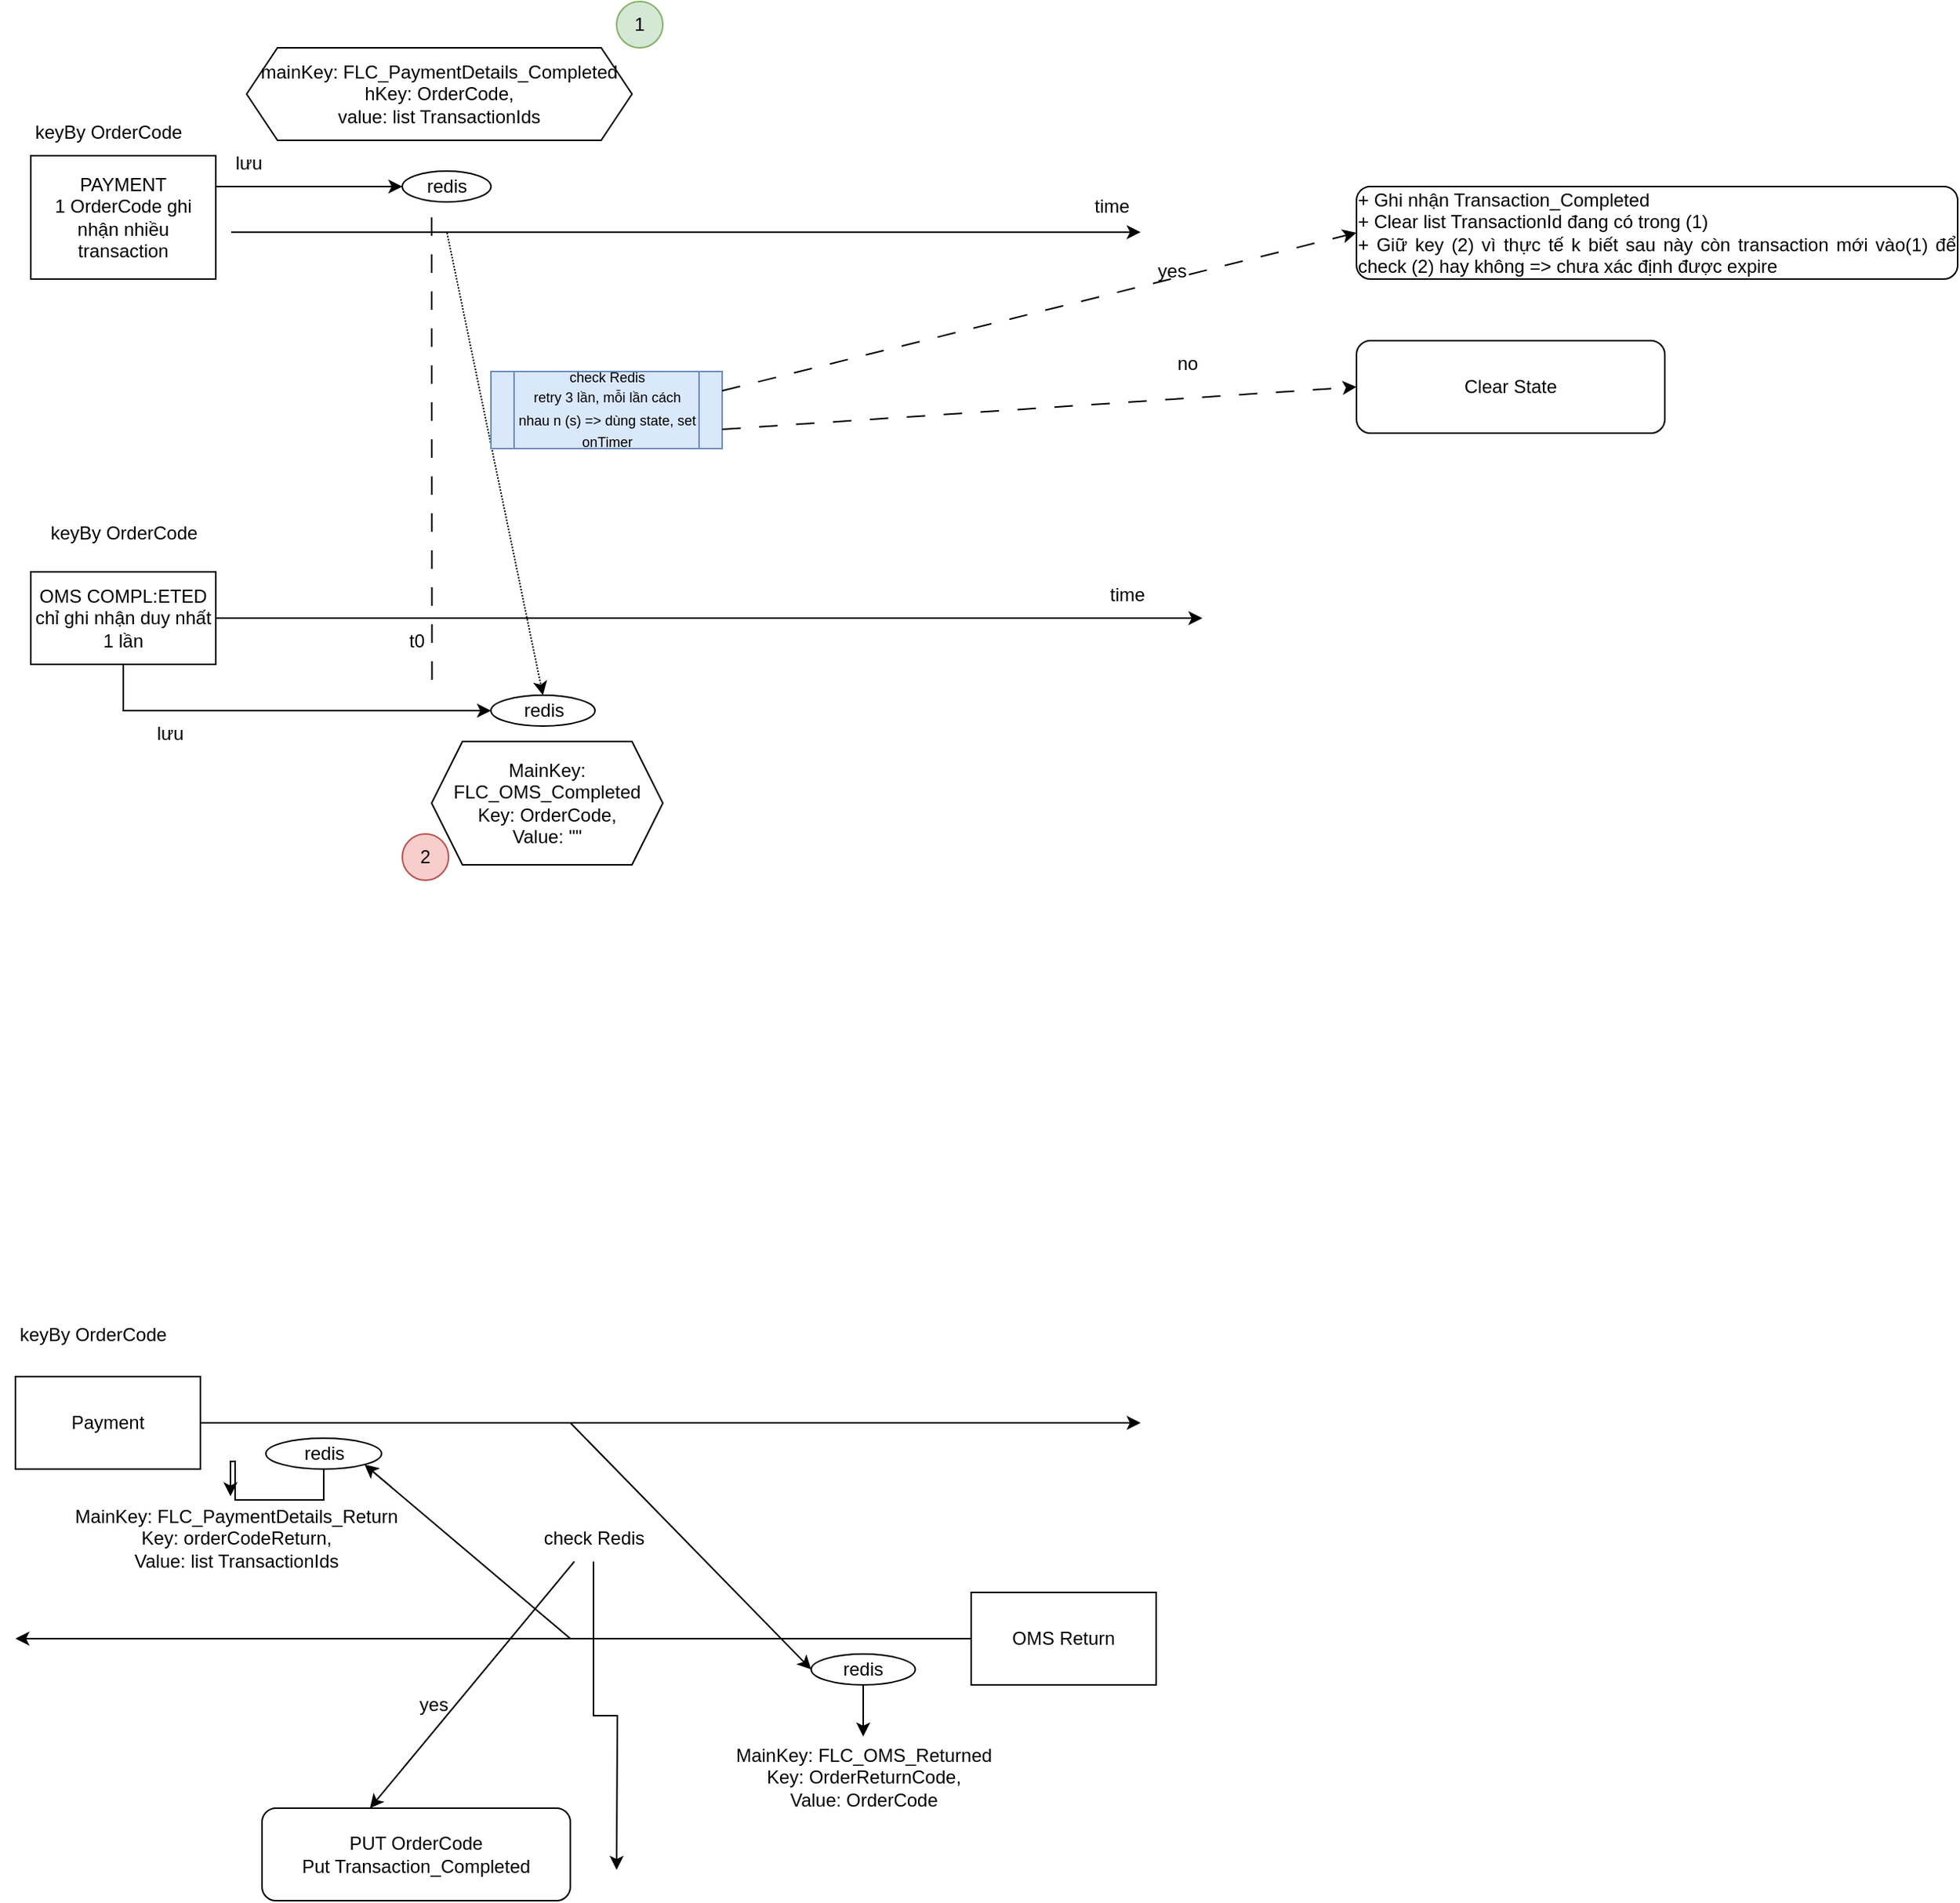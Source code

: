 <mxfile version="24.7.12">
  <diagram name="Page-1" id="nuYbT7vG_qlavwxU5nqh">
    <mxGraphModel dx="1674" dy="791" grid="1" gridSize="10" guides="1" tooltips="1" connect="1" arrows="1" fold="1" page="1" pageScale="1" pageWidth="850" pageHeight="1100" math="0" shadow="0">
      <root>
        <mxCell id="0" />
        <mxCell id="1" parent="0" />
        <mxCell id="BsbmPP_DmYxsKIRS5x8Z-28" style="edgeStyle=orthogonalEdgeStyle;rounded=0;orthogonalLoop=1;jettySize=auto;html=1;" parent="1" edge="1">
          <mxGeometry relative="1" as="geometry">
            <mxPoint x="800" y="369.58" as="targetPoint" />
            <mxPoint x="210" y="369.58" as="sourcePoint" />
          </mxGeometry>
        </mxCell>
        <mxCell id="BsbmPP_DmYxsKIRS5x8Z-89" style="edgeStyle=orthogonalEdgeStyle;rounded=0;orthogonalLoop=1;jettySize=auto;html=1;exitX=1;exitY=0.25;exitDx=0;exitDy=0;entryX=0;entryY=0.5;entryDx=0;entryDy=0;" parent="1" source="BsbmPP_DmYxsKIRS5x8Z-1" target="BsbmPP_DmYxsKIRS5x8Z-9" edge="1">
          <mxGeometry relative="1" as="geometry" />
        </mxCell>
        <mxCell id="BsbmPP_DmYxsKIRS5x8Z-1" value="&lt;div&gt;PAYMENT&lt;br&gt;&lt;/div&gt;&lt;div&gt;1 OrderCode ghi nhận nhiều transaction&lt;br&gt;&lt;/div&gt;" style="rounded=0;whiteSpace=wrap;html=1;" parent="1" vertex="1">
          <mxGeometry x="80" y="320" width="120" height="80" as="geometry" />
        </mxCell>
        <mxCell id="BsbmPP_DmYxsKIRS5x8Z-112" style="edgeStyle=orthogonalEdgeStyle;rounded=0;orthogonalLoop=1;jettySize=auto;html=1;" parent="1" source="BsbmPP_DmYxsKIRS5x8Z-2" edge="1">
          <mxGeometry relative="1" as="geometry">
            <mxPoint x="840" y="620" as="targetPoint" />
          </mxGeometry>
        </mxCell>
        <mxCell id="BsbmPP_DmYxsKIRS5x8Z-114" style="edgeStyle=orthogonalEdgeStyle;rounded=0;orthogonalLoop=1;jettySize=auto;html=1;entryX=0;entryY=0.5;entryDx=0;entryDy=0;exitX=0.5;exitY=1;exitDx=0;exitDy=0;" parent="1" source="BsbmPP_DmYxsKIRS5x8Z-2" target="BsbmPP_DmYxsKIRS5x8Z-10" edge="1">
          <mxGeometry relative="1" as="geometry" />
        </mxCell>
        <mxCell id="BsbmPP_DmYxsKIRS5x8Z-2" value="&lt;div&gt;OMS COMPL:ETED&lt;/div&gt;&lt;div&gt;chỉ ghi nhận duy nhất 1 lần&lt;br&gt;&lt;/div&gt;" style="rounded=0;whiteSpace=wrap;html=1;" parent="1" vertex="1">
          <mxGeometry x="80" y="590" width="120" height="60" as="geometry" />
        </mxCell>
        <mxCell id="BsbmPP_DmYxsKIRS5x8Z-9" value="redis" style="ellipse;whiteSpace=wrap;html=1;" parent="1" vertex="1">
          <mxGeometry x="321" y="330" width="57.5" height="20" as="geometry" />
        </mxCell>
        <mxCell id="BsbmPP_DmYxsKIRS5x8Z-10" value="redis" style="ellipse;whiteSpace=wrap;html=1;" parent="1" vertex="1">
          <mxGeometry x="378.5" y="670" width="67.5" height="20" as="geometry" />
        </mxCell>
        <mxCell id="BsbmPP_DmYxsKIRS5x8Z-11" value="keyBy OrderCode" style="text;html=1;align=center;verticalAlign=middle;resizable=0;points=[];autosize=1;strokeColor=none;fillColor=none;" parent="1" vertex="1">
          <mxGeometry x="70" y="290" width="120" height="30" as="geometry" />
        </mxCell>
        <mxCell id="BsbmPP_DmYxsKIRS5x8Z-12" value="keyBy OrderCode" style="text;html=1;align=center;verticalAlign=middle;resizable=0;points=[];autosize=1;strokeColor=none;fillColor=none;" parent="1" vertex="1">
          <mxGeometry x="80" y="550" width="120" height="30" as="geometry" />
        </mxCell>
        <mxCell id="BsbmPP_DmYxsKIRS5x8Z-30" value="" style="endArrow=classic;html=1;rounded=0;entryX=0.5;entryY=0;entryDx=0;entryDy=0;dashed=1;dashPattern=1 1;" parent="1" target="BsbmPP_DmYxsKIRS5x8Z-10" edge="1">
          <mxGeometry width="50" height="50" relative="1" as="geometry">
            <mxPoint x="350" y="370" as="sourcePoint" />
            <mxPoint x="540" y="470" as="targetPoint" />
          </mxGeometry>
        </mxCell>
        <mxCell id="BsbmPP_DmYxsKIRS5x8Z-43" value="&lt;div align=&quot;justify&quot;&gt;+ Ghi nhận Transaction_Completed&lt;/div&gt;&lt;div align=&quot;justify&quot;&gt;+ Clear list TransactionId đang có trong (1)&lt;/div&gt;&lt;div align=&quot;justify&quot;&gt;+ Giữ key (2) vì thực tế k biết sau này còn transaction mới vào(1) để check (2) hay không =&amp;gt; chưa xác định được expire&lt;br&gt;&lt;/div&gt;" style="rounded=1;whiteSpace=wrap;html=1;" parent="1" vertex="1">
          <mxGeometry x="940" y="340" width="390" height="60" as="geometry" />
        </mxCell>
        <mxCell id="BsbmPP_DmYxsKIRS5x8Z-78" style="edgeStyle=orthogonalEdgeStyle;rounded=0;orthogonalLoop=1;jettySize=auto;html=1;" parent="1" source="BsbmPP_DmYxsKIRS5x8Z-62" edge="1">
          <mxGeometry relative="1" as="geometry">
            <mxPoint x="800" y="1142" as="targetPoint" />
          </mxGeometry>
        </mxCell>
        <mxCell id="BsbmPP_DmYxsKIRS5x8Z-62" value="Payment" style="rounded=0;whiteSpace=wrap;html=1;" parent="1" vertex="1">
          <mxGeometry x="70" y="1112" width="120" height="60" as="geometry" />
        </mxCell>
        <mxCell id="BsbmPP_DmYxsKIRS5x8Z-63" style="edgeStyle=orthogonalEdgeStyle;rounded=0;orthogonalLoop=1;jettySize=auto;html=1;exitX=0;exitY=0.5;exitDx=0;exitDy=0;" parent="1" edge="1">
          <mxGeometry relative="1" as="geometry">
            <mxPoint x="70" y="1282" as="targetPoint" />
            <mxPoint x="690" y="1282" as="sourcePoint" />
          </mxGeometry>
        </mxCell>
        <mxCell id="BsbmPP_DmYxsKIRS5x8Z-64" value="redis" style="ellipse;whiteSpace=wrap;html=1;" parent="1" vertex="1">
          <mxGeometry x="232.5" y="1152" width="75" height="20" as="geometry" />
        </mxCell>
        <mxCell id="BsbmPP_DmYxsKIRS5x8Z-65" value="redis" style="ellipse;whiteSpace=wrap;html=1;" parent="1" vertex="1">
          <mxGeometry x="586.25" y="1292" width="67.5" height="20" as="geometry" />
        </mxCell>
        <mxCell id="BsbmPP_DmYxsKIRS5x8Z-66" value="keyBy OrderCode" style="text;html=1;align=center;verticalAlign=middle;resizable=0;points=[];autosize=1;strokeColor=none;fillColor=none;" parent="1" vertex="1">
          <mxGeometry x="60" y="1070" width="120" height="30" as="geometry" />
        </mxCell>
        <mxCell id="BsbmPP_DmYxsKIRS5x8Z-67" value="&lt;div&gt;MainKey: FLC_PaymentDetails_Return&lt;br&gt;&lt;/div&gt;&lt;div&gt;Key: orderCodeReturn,&lt;/div&gt;&lt;div&gt;Value: list TransactionIds&lt;/div&gt;" style="text;html=1;align=center;verticalAlign=middle;resizable=0;points=[];autosize=1;strokeColor=none;fillColor=none;" parent="1" vertex="1">
          <mxGeometry x="97.5" y="1187" width="230" height="60" as="geometry" />
        </mxCell>
        <mxCell id="BsbmPP_DmYxsKIRS5x8Z-68" value="&lt;div&gt;MainKey: FLC_OMS_Returned&lt;br&gt;&lt;/div&gt;&lt;div&gt;Key: OrderReturnCode,&lt;/div&gt;&lt;div&gt;Value: OrderCode&lt;br&gt;&lt;/div&gt;" style="text;html=1;align=center;verticalAlign=middle;resizable=0;points=[];autosize=1;strokeColor=none;fillColor=none;" parent="1" vertex="1">
          <mxGeometry x="525" y="1342" width="190" height="60" as="geometry" />
        </mxCell>
        <mxCell id="BsbmPP_DmYxsKIRS5x8Z-69" style="edgeStyle=orthogonalEdgeStyle;rounded=0;orthogonalLoop=1;jettySize=auto;html=1;exitX=0.5;exitY=1;exitDx=0;exitDy=0;entryX=0.487;entryY=0.044;entryDx=0;entryDy=0;entryPerimeter=0;" parent="1" source="BsbmPP_DmYxsKIRS5x8Z-64" target="BsbmPP_DmYxsKIRS5x8Z-67" edge="1">
          <mxGeometry relative="1" as="geometry" />
        </mxCell>
        <mxCell id="BsbmPP_DmYxsKIRS5x8Z-70" style="edgeStyle=orthogonalEdgeStyle;rounded=0;orthogonalLoop=1;jettySize=auto;html=1;exitX=0.5;exitY=1;exitDx=0;exitDy=0;entryX=0.5;entryY=0.058;entryDx=0;entryDy=0;entryPerimeter=0;" parent="1" source="BsbmPP_DmYxsKIRS5x8Z-65" target="BsbmPP_DmYxsKIRS5x8Z-68" edge="1">
          <mxGeometry relative="1" as="geometry" />
        </mxCell>
        <mxCell id="BsbmPP_DmYxsKIRS5x8Z-71" value="" style="endArrow=classic;html=1;rounded=0;entryX=0;entryY=0.5;entryDx=0;entryDy=0;" parent="1" target="BsbmPP_DmYxsKIRS5x8Z-65" edge="1">
          <mxGeometry width="50" height="50" relative="1" as="geometry">
            <mxPoint x="430" y="1142" as="sourcePoint" />
            <mxPoint x="530" y="1242" as="targetPoint" />
          </mxGeometry>
        </mxCell>
        <mxCell id="BsbmPP_DmYxsKIRS5x8Z-72" style="edgeStyle=orthogonalEdgeStyle;rounded=0;orthogonalLoop=1;jettySize=auto;html=1;" parent="1" source="BsbmPP_DmYxsKIRS5x8Z-73" edge="1">
          <mxGeometry relative="1" as="geometry">
            <mxPoint x="460" y="1432" as="targetPoint" />
          </mxGeometry>
        </mxCell>
        <mxCell id="BsbmPP_DmYxsKIRS5x8Z-73" value="check Redis" style="text;html=1;align=center;verticalAlign=middle;resizable=0;points=[];autosize=1;strokeColor=none;fillColor=none;" parent="1" vertex="1">
          <mxGeometry x="400" y="1202" width="90" height="30" as="geometry" />
        </mxCell>
        <mxCell id="BsbmPP_DmYxsKIRS5x8Z-74" value="" style="endArrow=classic;html=1;rounded=0;entryX=1;entryY=1;entryDx=0;entryDy=0;" parent="1" target="BsbmPP_DmYxsKIRS5x8Z-64" edge="1">
          <mxGeometry width="50" height="50" relative="1" as="geometry">
            <mxPoint x="430" y="1282" as="sourcePoint" />
            <mxPoint x="530" y="1242" as="targetPoint" />
          </mxGeometry>
        </mxCell>
        <mxCell id="BsbmPP_DmYxsKIRS5x8Z-75" value="" style="endArrow=classic;html=1;rounded=0;" parent="1" source="BsbmPP_DmYxsKIRS5x8Z-73" edge="1">
          <mxGeometry width="50" height="50" relative="1" as="geometry">
            <mxPoint x="480" y="1372" as="sourcePoint" />
            <mxPoint x="300" y="1392" as="targetPoint" />
          </mxGeometry>
        </mxCell>
        <mxCell id="BsbmPP_DmYxsKIRS5x8Z-76" value="&lt;div&gt;PUT OrderCode&lt;br&gt;Put Transaction_Completed&lt;/div&gt;" style="rounded=1;whiteSpace=wrap;html=1;" parent="1" vertex="1">
          <mxGeometry x="230" y="1392" width="200" height="60" as="geometry" />
        </mxCell>
        <mxCell id="BsbmPP_DmYxsKIRS5x8Z-77" value="yes" style="text;html=1;align=center;verticalAlign=middle;resizable=0;points=[];autosize=1;strokeColor=none;fillColor=none;" parent="1" vertex="1">
          <mxGeometry x="321" y="1310" width="40" height="30" as="geometry" />
        </mxCell>
        <mxCell id="BsbmPP_DmYxsKIRS5x8Z-79" value="OMS Return" style="rounded=0;whiteSpace=wrap;html=1;" parent="1" vertex="1">
          <mxGeometry x="690" y="1252" width="120" height="60" as="geometry" />
        </mxCell>
        <mxCell id="BsbmPP_DmYxsKIRS5x8Z-80" value="&lt;div&gt;mainKey: FLC_PaymentDetails_Completed&lt;br&gt;&lt;/div&gt;&lt;div&gt;hKey: OrderCode,&lt;/div&gt;&lt;div&gt;value: list TransactionIds&lt;/div&gt;" style="shape=hexagon;perimeter=hexagonPerimeter2;whiteSpace=wrap;html=1;fixedSize=1;" parent="1" vertex="1">
          <mxGeometry x="220" y="250" width="250" height="60" as="geometry" />
        </mxCell>
        <mxCell id="BsbmPP_DmYxsKIRS5x8Z-81" value="&lt;div&gt;MainKey: FLC_OMS_Completed&lt;br&gt;&lt;/div&gt;&lt;div&gt;Key: OrderCode,&lt;/div&gt;Value: &quot;&quot;" style="shape=hexagon;perimeter=hexagonPerimeter2;whiteSpace=wrap;html=1;fixedSize=1;" parent="1" vertex="1">
          <mxGeometry x="340" y="700" width="150" height="80" as="geometry" />
        </mxCell>
        <mxCell id="BsbmPP_DmYxsKIRS5x8Z-88" value="lưu" style="text;html=1;align=center;verticalAlign=middle;resizable=0;points=[];autosize=1;strokeColor=none;fillColor=none;" parent="1" vertex="1">
          <mxGeometry x="150" y="680" width="40" height="30" as="geometry" />
        </mxCell>
        <mxCell id="BsbmPP_DmYxsKIRS5x8Z-90" value="lưu" style="text;html=1;align=center;verticalAlign=middle;resizable=0;points=[];autosize=1;strokeColor=none;fillColor=none;" parent="1" vertex="1">
          <mxGeometry x="201.25" y="310" width="40" height="30" as="geometry" />
        </mxCell>
        <mxCell id="BsbmPP_DmYxsKIRS5x8Z-91" value="1" style="ellipse;whiteSpace=wrap;html=1;aspect=fixed;fillColor=#d5e8d4;strokeColor=#82b366;" parent="1" vertex="1">
          <mxGeometry x="460" y="220" width="30" height="30" as="geometry" />
        </mxCell>
        <mxCell id="BsbmPP_DmYxsKIRS5x8Z-92" value="2" style="ellipse;whiteSpace=wrap;html=1;aspect=fixed;fillColor=#f8cecc;strokeColor=#b85450;" parent="1" vertex="1">
          <mxGeometry x="321" y="760" width="30" height="30" as="geometry" />
        </mxCell>
        <mxCell id="BsbmPP_DmYxsKIRS5x8Z-93" value="&lt;div style=&quot;font-size: 9px;&quot;&gt;&lt;font style=&quot;font-size: 9px;&quot;&gt;check Redis&lt;/font&gt;&lt;/div&gt;&lt;font style=&quot;font-size: 9px;&quot;&gt;retry 3 lần, mỗi lần cách nhau n (s) =&amp;gt; dùng state, set onTimer&lt;br&gt;&lt;/font&gt;" style="shape=process;whiteSpace=wrap;html=1;backgroundOutline=1;fillColor=#dae8fc;strokeColor=#6c8ebf;" parent="1" vertex="1">
          <mxGeometry x="378.5" y="460" width="150" height="50" as="geometry" />
        </mxCell>
        <mxCell id="BsbmPP_DmYxsKIRS5x8Z-96" value="&lt;div&gt;no&lt;/div&gt;" style="text;html=1;align=center;verticalAlign=middle;resizable=0;points=[];autosize=1;strokeColor=none;fillColor=none;" parent="1" vertex="1">
          <mxGeometry x="810" y="440" width="40" height="30" as="geometry" />
        </mxCell>
        <mxCell id="BsbmPP_DmYxsKIRS5x8Z-97" value="Clear State" style="rounded=1;whiteSpace=wrap;html=1;" parent="1" vertex="1">
          <mxGeometry x="940" y="440" width="200" height="60" as="geometry" />
        </mxCell>
        <mxCell id="BsbmPP_DmYxsKIRS5x8Z-100" value="" style="endArrow=classic;html=1;rounded=0;exitX=1;exitY=0.75;exitDx=0;exitDy=0;entryX=0;entryY=0.5;entryDx=0;entryDy=0;dashed=1;dashPattern=12 12;" parent="1" source="BsbmPP_DmYxsKIRS5x8Z-93" target="BsbmPP_DmYxsKIRS5x8Z-97" edge="1">
          <mxGeometry width="50" height="50" relative="1" as="geometry">
            <mxPoint x="725" y="450" as="sourcePoint" />
            <mxPoint x="775" y="400" as="targetPoint" />
          </mxGeometry>
        </mxCell>
        <mxCell id="BsbmPP_DmYxsKIRS5x8Z-101" value="" style="endArrow=classic;html=1;rounded=0;dashed=1;dashPattern=12 12;exitX=1;exitY=0.25;exitDx=0;exitDy=0;entryX=0;entryY=0.5;entryDx=0;entryDy=0;" parent="1" source="BsbmPP_DmYxsKIRS5x8Z-93" target="BsbmPP_DmYxsKIRS5x8Z-43" edge="1">
          <mxGeometry width="50" height="50" relative="1" as="geometry">
            <mxPoint x="650" y="415" as="sourcePoint" />
            <mxPoint x="960" y="380" as="targetPoint" />
          </mxGeometry>
        </mxCell>
        <mxCell id="BsbmPP_DmYxsKIRS5x8Z-44" value="yes" style="text;html=1;align=center;verticalAlign=middle;resizable=0;points=[];autosize=1;strokeColor=none;fillColor=none;" parent="1" vertex="1">
          <mxGeometry x="800" y="380" width="40" height="30" as="geometry" />
        </mxCell>
        <mxCell id="BsbmPP_DmYxsKIRS5x8Z-102" value="time" style="text;html=1;align=center;verticalAlign=middle;resizable=0;points=[];autosize=1;strokeColor=none;fillColor=none;" parent="1" vertex="1">
          <mxGeometry x="756" y="338" width="50" height="30" as="geometry" />
        </mxCell>
        <mxCell id="BsbmPP_DmYxsKIRS5x8Z-113" value="time" style="text;html=1;align=center;verticalAlign=middle;resizable=0;points=[];autosize=1;strokeColor=none;fillColor=none;" parent="1" vertex="1">
          <mxGeometry x="766" y="590" width="50" height="30" as="geometry" />
        </mxCell>
        <mxCell id="BsbmPP_DmYxsKIRS5x8Z-115" value="" style="endArrow=none;html=1;rounded=0;dashed=1;dashPattern=12 12;entryX=0.5;entryY=1;entryDx=0;entryDy=0;" parent="1" edge="1">
          <mxGeometry width="50" height="50" relative="1" as="geometry">
            <mxPoint x="340.25" y="660" as="sourcePoint" />
            <mxPoint x="340" y="350" as="targetPoint" />
          </mxGeometry>
        </mxCell>
        <mxCell id="AWXA4mH6_cxEoybU3VET-1" value="t0" style="text;html=1;align=center;verticalAlign=middle;resizable=0;points=[];autosize=1;strokeColor=none;fillColor=none;" vertex="1" parent="1">
          <mxGeometry x="315" y="620" width="30" height="30" as="geometry" />
        </mxCell>
      </root>
    </mxGraphModel>
  </diagram>
</mxfile>

